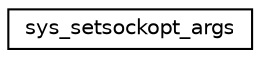 digraph "Graphical Class Hierarchy"
{
 // LATEX_PDF_SIZE
  edge [fontname="Helvetica",fontsize="10",labelfontname="Helvetica",labelfontsize="10"];
  node [fontname="Helvetica",fontsize="10",shape=record];
  rankdir="LR";
  Node0 [label="sys_setsockopt_args",height=0.2,width=0.4,color="black", fillcolor="white", style="filled",URL="$structsys__setsockopt__args.html",tooltip=" "];
}
